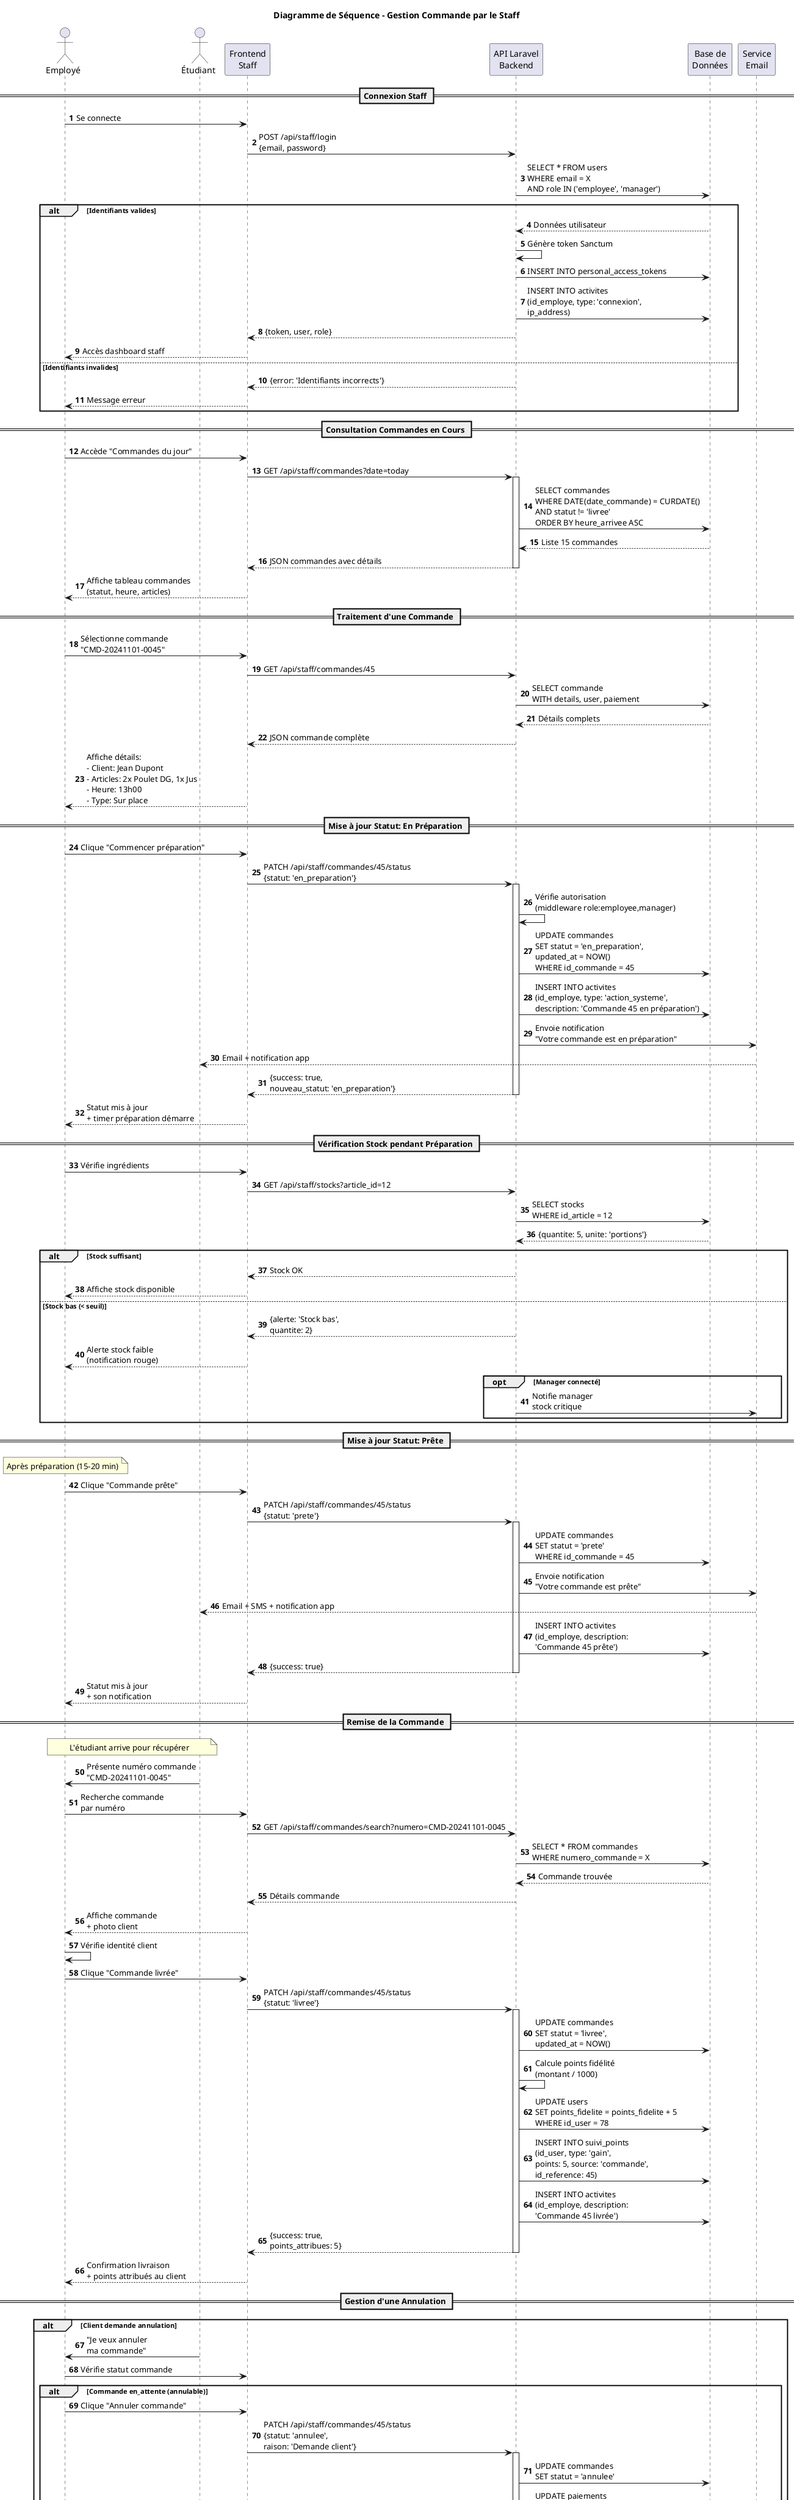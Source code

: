@startuml Sequence_Gestion_Commande_Staff
title Diagramme de Séquence - Gestion Commande par le Staff

actor "Employé" as employe
actor "Étudiant" as etudiant
participant "Frontend\nStaff" as frontend
participant "API Laravel\nBackend" as backend
participant "Base de\nDonnées" as bdd
participant "Service\nEmail" as email

autonumber

== Connexion Staff ==
employe -> frontend : Se connecte
frontend -> backend : POST /api/staff/login\n{email, password}
backend -> bdd : SELECT * FROM users\nWHERE email = X\nAND role IN ('employee', 'manager')
alt Identifiants valides
    bdd --> backend : Données utilisateur
    backend -> backend : Génère token Sanctum
    backend -> bdd : INSERT INTO personal_access_tokens
    backend -> bdd : INSERT INTO activites\n(id_employe, type: 'connexion',\nip_address)
    backend --> frontend : {token, user, role}
    frontend --> employe : Accès dashboard staff
else Identifiants invalides
    backend --> frontend : {error: 'Identifiants incorrects'}
    frontend --> employe : Message erreur
end

== Consultation Commandes en Cours ==
employe -> frontend : Accède "Commandes du jour"
frontend -> backend : GET /api/staff/commandes?date=today
activate backend
backend -> bdd : SELECT commandes\nWHERE DATE(date_commande) = CURDATE()\nAND statut != 'livree'\nORDER BY heure_arrivee ASC
bdd --> backend : Liste 15 commandes
backend --> frontend : JSON commandes avec détails
deactivate backend
frontend --> employe : Affiche tableau commandes\n(statut, heure, articles)

== Traitement d'une Commande ==
employe -> frontend : Sélectionne commande\n"CMD-20241101-0045"
frontend -> backend : GET /api/staff/commandes/45
backend -> bdd : SELECT commande\nWITH details, user, paiement
bdd --> backend : Détails complets
backend --> frontend : JSON commande complète
frontend --> employe : Affiche détails:\n- Client: Jean Dupont\n- Articles: 2x Poulet DG, 1x Jus\n- Heure: 13h00\n- Type: Sur place

== Mise à jour Statut: En Préparation ==
employe -> frontend : Clique "Commencer préparation"
frontend -> backend : PATCH /api/staff/commandes/45/status\n{statut: 'en_preparation'}

activate backend
backend -> backend : Vérifie autorisation\n(middleware role:employee,manager)

backend -> bdd : UPDATE commandes\nSET statut = 'en_preparation',\nupdated_at = NOW()\nWHERE id_commande = 45

backend -> bdd : INSERT INTO activites\n(id_employe, type: 'action_systeme',\ndescription: 'Commande 45 en préparation')

' Notification client
backend -> email : Envoie notification\n"Votre commande est en préparation"
email --> etudiant : Email + notification app

backend --> frontend : {success: true,\nnouveau_statut: 'en_preparation'}
deactivate backend

frontend --> employe : Statut mis à jour\n+ timer préparation démarre

== Vérification Stock pendant Préparation ==
employe -> frontend : Vérifie ingrédients
frontend -> backend : GET /api/staff/stocks?article_id=12
backend -> bdd : SELECT stocks\nWHERE id_article = 12
bdd --> backend : {quantite: 5, unite: 'portions'}

alt Stock suffisant
    backend --> frontend : Stock OK
    frontend --> employe : Affiche stock disponible
else Stock bas (< seuil)
    backend --> frontend : {alerte: 'Stock bas',\nquantite: 2}
    frontend --> employe : Alerte stock faible\n(notification rouge)
    
    opt Manager connecté
        backend -> email : Notifie manager\nstock critique
    end
end

== Mise à jour Statut: Prête ==
note over employe
    Après préparation (15-20 min)
end note

employe -> frontend : Clique "Commande prête"
frontend -> backend : PATCH /api/staff/commandes/45/status\n{statut: 'prete'}

activate backend
backend -> bdd : UPDATE commandes\nSET statut = 'prete'\nWHERE id_commande = 45

' Notification client
backend -> email : Envoie notification\n"Votre commande est prête"
email --> etudiant : Email + SMS + notification app

backend -> bdd : INSERT INTO activites\n(id_employe, description:\n'Commande 45 prête')

backend --> frontend : {success: true}
deactivate backend

frontend --> employe : Statut mis à jour\n+ son notification

== Remise de la Commande ==
note over employe, etudiant
    L'étudiant arrive pour récupérer
end note

etudiant -> employe : Présente numéro commande\n"CMD-20241101-0045"
employe -> frontend : Recherche commande\npar numéro
frontend -> backend : GET /api/staff/commandes/search?numero=CMD-20241101-0045
backend -> bdd : SELECT * FROM commandes\nWHERE numero_commande = X
bdd --> backend : Commande trouvée
backend --> frontend : Détails commande
frontend --> employe : Affiche commande\n+ photo client

employe -> employe : Vérifie identité client
employe -> frontend : Clique "Commande livrée"
frontend -> backend : PATCH /api/staff/commandes/45/status\n{statut: 'livree'}

activate backend
backend -> bdd : UPDATE commandes\nSET statut = 'livree',\nupdated_at = NOW()

' Attribution définitive des points
backend -> backend : Calcule points fidélité\n(montant / 1000)
backend -> bdd : UPDATE users\nSET points_fidelite = points_fidelite + 5\nWHERE id_user = 78

backend -> bdd : INSERT INTO suivi_points\n(id_user, type: 'gain',\npoints: 5, source: 'commande',\nid_reference: 45)

backend -> bdd : INSERT INTO activites\n(id_employe, description:\n'Commande 45 livrée')

backend --> frontend : {success: true,\npoints_attribues: 5}
deactivate backend

frontend --> employe : Confirmation livraison\n+ points attribués au client

== Gestion d'une Annulation ==
alt Client demande annulation
    etudiant -> employe : "Je veux annuler\nma commande"
    
    employe -> frontend : Vérifie statut commande
    
    alt Commande en_attente (annulable)
        employe -> frontend : Clique "Annuler commande"
        frontend -> backend : PATCH /api/staff/commandes/45/status\n{statut: 'annulee',\nraison: 'Demande client'}
        
        activate backend
        backend -> bdd : UPDATE commandes\nSET statut = 'annulee'
        
        ' Remboursement
        backend -> bdd : UPDATE paiements\nSET statut = 'rembourse'\nWHERE id_commande = 45
        
        backend -> bdd : UPDATE users\nSET solde = solde + montant_commande\nWHERE id_user = 78
        
        ' Restauration stocks
        backend -> bdd : UPDATE stocks\nSET quantite = quantite + X\nFOR EACH article
        
        backend -> email : Envoie confirmation\nannulation + remboursement
        
        backend --> frontend : {success: true}
        deactivate backend
        
        frontend --> employe : Annulation confirmée
        employe --> etudiant : "Commande annulée,\nvous serez remboursé"
        
    else Commande en_preparation/prete (non annulable)
        frontend --> employe : Impossible d'annuler\n(déjà en préparation)
        employe --> etudiant : "Désolé, commande\ndéjà en cours"
    end
end

== Statistiques de Fin de Journée ==
note over employe
    En fin de service
end note

employe -> frontend : Accède "Stats du jour"
frontend -> backend : GET /api/staff/statistiques?date=today
backend -> bdd : SELECT COUNT(*), SUM(montant_total)\nFROM commandes\nWHERE DATE(date_commande) = CURDATE()\nGROUP BY statut
bdd --> backend : Données agrégées
backend --> frontend : {total_commandes: 87,\nca_jour: 245000,\nlivrees: 82, annulees: 5}
frontend --> employe : Affiche dashboard:\n- 87 commandes\n- CA: 245 000 FCFA\n- Taux succès: 94%

@enduml
